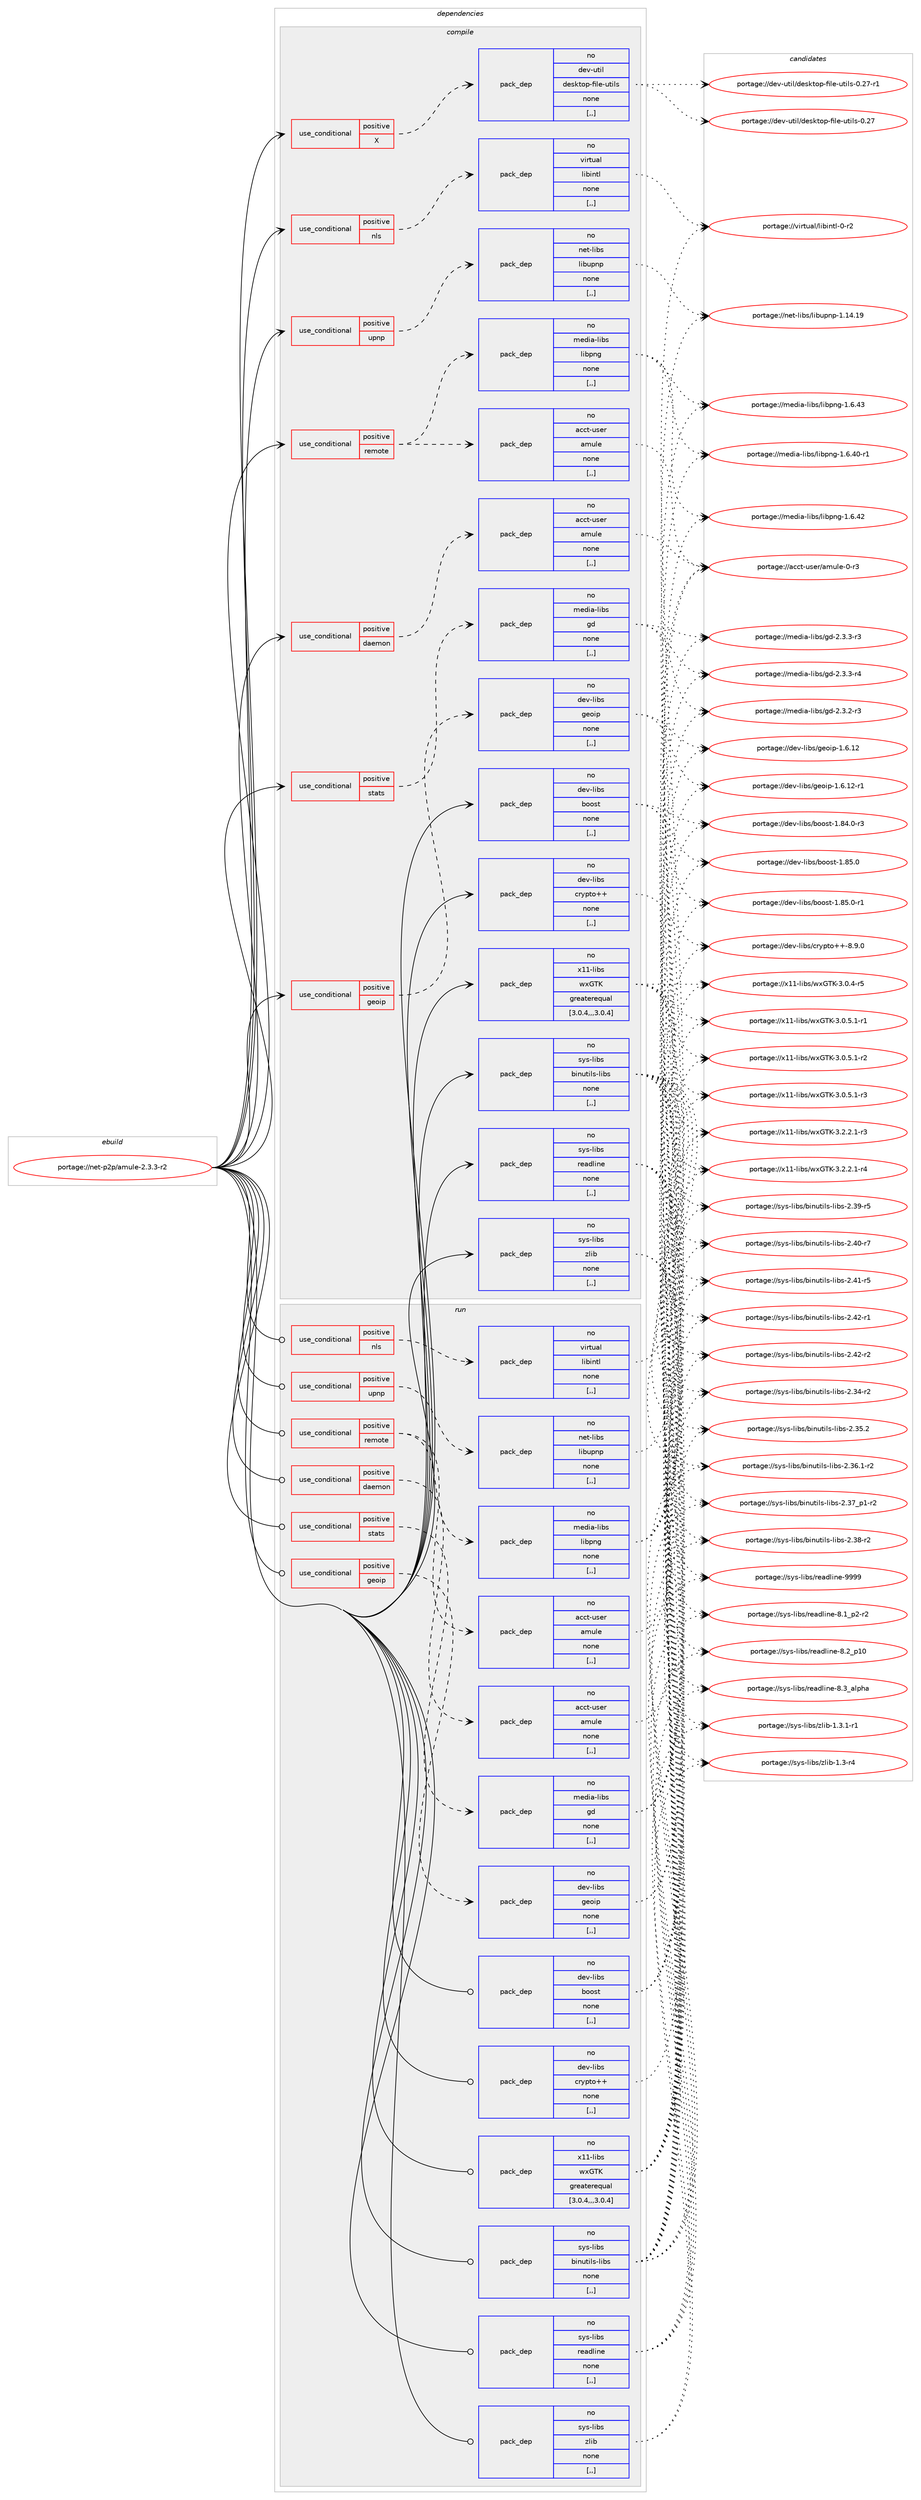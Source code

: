 digraph prolog {

# *************
# Graph options
# *************

newrank=true;
concentrate=true;
compound=true;
graph [rankdir=LR,fontname=Helvetica,fontsize=10,ranksep=1.5];#, ranksep=2.5, nodesep=0.2];
edge  [arrowhead=vee];
node  [fontname=Helvetica,fontsize=10];

# **********
# The ebuild
# **********

subgraph cluster_leftcol {
color=gray;
rank=same;
label=<<i>ebuild</i>>;
id [label="portage://net-p2p/amule-2.3.3-r2", color=red, width=4, href="../net-p2p/amule-2.3.3-r2.svg"];
}

# ****************
# The dependencies
# ****************

subgraph cluster_midcol {
color=gray;
label=<<i>dependencies</i>>;
subgraph cluster_compile {
fillcolor="#eeeeee";
style=filled;
label=<<i>compile</i>>;
subgraph cond97732 {
dependency371037 [label=<<TABLE BORDER="0" CELLBORDER="1" CELLSPACING="0" CELLPADDING="4"><TR><TD ROWSPAN="3" CELLPADDING="10">use_conditional</TD></TR><TR><TD>positive</TD></TR><TR><TD>X</TD></TR></TABLE>>, shape=none, color=red];
subgraph pack270622 {
dependency371038 [label=<<TABLE BORDER="0" CELLBORDER="1" CELLSPACING="0" CELLPADDING="4" WIDTH="220"><TR><TD ROWSPAN="6" CELLPADDING="30">pack_dep</TD></TR><TR><TD WIDTH="110">no</TD></TR><TR><TD>dev-util</TD></TR><TR><TD>desktop-file-utils</TD></TR><TR><TD>none</TD></TR><TR><TD>[,,]</TD></TR></TABLE>>, shape=none, color=blue];
}
dependency371037:e -> dependency371038:w [weight=20,style="dashed",arrowhead="vee"];
}
id:e -> dependency371037:w [weight=20,style="solid",arrowhead="vee"];
subgraph cond97733 {
dependency371039 [label=<<TABLE BORDER="0" CELLBORDER="1" CELLSPACING="0" CELLPADDING="4"><TR><TD ROWSPAN="3" CELLPADDING="10">use_conditional</TD></TR><TR><TD>positive</TD></TR><TR><TD>daemon</TD></TR></TABLE>>, shape=none, color=red];
subgraph pack270623 {
dependency371040 [label=<<TABLE BORDER="0" CELLBORDER="1" CELLSPACING="0" CELLPADDING="4" WIDTH="220"><TR><TD ROWSPAN="6" CELLPADDING="30">pack_dep</TD></TR><TR><TD WIDTH="110">no</TD></TR><TR><TD>acct-user</TD></TR><TR><TD>amule</TD></TR><TR><TD>none</TD></TR><TR><TD>[,,]</TD></TR></TABLE>>, shape=none, color=blue];
}
dependency371039:e -> dependency371040:w [weight=20,style="dashed",arrowhead="vee"];
}
id:e -> dependency371039:w [weight=20,style="solid",arrowhead="vee"];
subgraph cond97734 {
dependency371041 [label=<<TABLE BORDER="0" CELLBORDER="1" CELLSPACING="0" CELLPADDING="4"><TR><TD ROWSPAN="3" CELLPADDING="10">use_conditional</TD></TR><TR><TD>positive</TD></TR><TR><TD>geoip</TD></TR></TABLE>>, shape=none, color=red];
subgraph pack270624 {
dependency371042 [label=<<TABLE BORDER="0" CELLBORDER="1" CELLSPACING="0" CELLPADDING="4" WIDTH="220"><TR><TD ROWSPAN="6" CELLPADDING="30">pack_dep</TD></TR><TR><TD WIDTH="110">no</TD></TR><TR><TD>dev-libs</TD></TR><TR><TD>geoip</TD></TR><TR><TD>none</TD></TR><TR><TD>[,,]</TD></TR></TABLE>>, shape=none, color=blue];
}
dependency371041:e -> dependency371042:w [weight=20,style="dashed",arrowhead="vee"];
}
id:e -> dependency371041:w [weight=20,style="solid",arrowhead="vee"];
subgraph cond97735 {
dependency371043 [label=<<TABLE BORDER="0" CELLBORDER="1" CELLSPACING="0" CELLPADDING="4"><TR><TD ROWSPAN="3" CELLPADDING="10">use_conditional</TD></TR><TR><TD>positive</TD></TR><TR><TD>nls</TD></TR></TABLE>>, shape=none, color=red];
subgraph pack270625 {
dependency371044 [label=<<TABLE BORDER="0" CELLBORDER="1" CELLSPACING="0" CELLPADDING="4" WIDTH="220"><TR><TD ROWSPAN="6" CELLPADDING="30">pack_dep</TD></TR><TR><TD WIDTH="110">no</TD></TR><TR><TD>virtual</TD></TR><TR><TD>libintl</TD></TR><TR><TD>none</TD></TR><TR><TD>[,,]</TD></TR></TABLE>>, shape=none, color=blue];
}
dependency371043:e -> dependency371044:w [weight=20,style="dashed",arrowhead="vee"];
}
id:e -> dependency371043:w [weight=20,style="solid",arrowhead="vee"];
subgraph cond97736 {
dependency371045 [label=<<TABLE BORDER="0" CELLBORDER="1" CELLSPACING="0" CELLPADDING="4"><TR><TD ROWSPAN="3" CELLPADDING="10">use_conditional</TD></TR><TR><TD>positive</TD></TR><TR><TD>remote</TD></TR></TABLE>>, shape=none, color=red];
subgraph pack270626 {
dependency371046 [label=<<TABLE BORDER="0" CELLBORDER="1" CELLSPACING="0" CELLPADDING="4" WIDTH="220"><TR><TD ROWSPAN="6" CELLPADDING="30">pack_dep</TD></TR><TR><TD WIDTH="110">no</TD></TR><TR><TD>acct-user</TD></TR><TR><TD>amule</TD></TR><TR><TD>none</TD></TR><TR><TD>[,,]</TD></TR></TABLE>>, shape=none, color=blue];
}
dependency371045:e -> dependency371046:w [weight=20,style="dashed",arrowhead="vee"];
subgraph pack270627 {
dependency371047 [label=<<TABLE BORDER="0" CELLBORDER="1" CELLSPACING="0" CELLPADDING="4" WIDTH="220"><TR><TD ROWSPAN="6" CELLPADDING="30">pack_dep</TD></TR><TR><TD WIDTH="110">no</TD></TR><TR><TD>media-libs</TD></TR><TR><TD>libpng</TD></TR><TR><TD>none</TD></TR><TR><TD>[,,]</TD></TR></TABLE>>, shape=none, color=blue];
}
dependency371045:e -> dependency371047:w [weight=20,style="dashed",arrowhead="vee"];
}
id:e -> dependency371045:w [weight=20,style="solid",arrowhead="vee"];
subgraph cond97737 {
dependency371048 [label=<<TABLE BORDER="0" CELLBORDER="1" CELLSPACING="0" CELLPADDING="4"><TR><TD ROWSPAN="3" CELLPADDING="10">use_conditional</TD></TR><TR><TD>positive</TD></TR><TR><TD>stats</TD></TR></TABLE>>, shape=none, color=red];
subgraph pack270628 {
dependency371049 [label=<<TABLE BORDER="0" CELLBORDER="1" CELLSPACING="0" CELLPADDING="4" WIDTH="220"><TR><TD ROWSPAN="6" CELLPADDING="30">pack_dep</TD></TR><TR><TD WIDTH="110">no</TD></TR><TR><TD>media-libs</TD></TR><TR><TD>gd</TD></TR><TR><TD>none</TD></TR><TR><TD>[,,]</TD></TR></TABLE>>, shape=none, color=blue];
}
dependency371048:e -> dependency371049:w [weight=20,style="dashed",arrowhead="vee"];
}
id:e -> dependency371048:w [weight=20,style="solid",arrowhead="vee"];
subgraph cond97738 {
dependency371050 [label=<<TABLE BORDER="0" CELLBORDER="1" CELLSPACING="0" CELLPADDING="4"><TR><TD ROWSPAN="3" CELLPADDING="10">use_conditional</TD></TR><TR><TD>positive</TD></TR><TR><TD>upnp</TD></TR></TABLE>>, shape=none, color=red];
subgraph pack270629 {
dependency371051 [label=<<TABLE BORDER="0" CELLBORDER="1" CELLSPACING="0" CELLPADDING="4" WIDTH="220"><TR><TD ROWSPAN="6" CELLPADDING="30">pack_dep</TD></TR><TR><TD WIDTH="110">no</TD></TR><TR><TD>net-libs</TD></TR><TR><TD>libupnp</TD></TR><TR><TD>none</TD></TR><TR><TD>[,,]</TD></TR></TABLE>>, shape=none, color=blue];
}
dependency371050:e -> dependency371051:w [weight=20,style="dashed",arrowhead="vee"];
}
id:e -> dependency371050:w [weight=20,style="solid",arrowhead="vee"];
subgraph pack270630 {
dependency371052 [label=<<TABLE BORDER="0" CELLBORDER="1" CELLSPACING="0" CELLPADDING="4" WIDTH="220"><TR><TD ROWSPAN="6" CELLPADDING="30">pack_dep</TD></TR><TR><TD WIDTH="110">no</TD></TR><TR><TD>dev-libs</TD></TR><TR><TD>boost</TD></TR><TR><TD>none</TD></TR><TR><TD>[,,]</TD></TR></TABLE>>, shape=none, color=blue];
}
id:e -> dependency371052:w [weight=20,style="solid",arrowhead="vee"];
subgraph pack270631 {
dependency371053 [label=<<TABLE BORDER="0" CELLBORDER="1" CELLSPACING="0" CELLPADDING="4" WIDTH="220"><TR><TD ROWSPAN="6" CELLPADDING="30">pack_dep</TD></TR><TR><TD WIDTH="110">no</TD></TR><TR><TD>dev-libs</TD></TR><TR><TD>crypto++</TD></TR><TR><TD>none</TD></TR><TR><TD>[,,]</TD></TR></TABLE>>, shape=none, color=blue];
}
id:e -> dependency371053:w [weight=20,style="solid",arrowhead="vee"];
subgraph pack270632 {
dependency371054 [label=<<TABLE BORDER="0" CELLBORDER="1" CELLSPACING="0" CELLPADDING="4" WIDTH="220"><TR><TD ROWSPAN="6" CELLPADDING="30">pack_dep</TD></TR><TR><TD WIDTH="110">no</TD></TR><TR><TD>sys-libs</TD></TR><TR><TD>binutils-libs</TD></TR><TR><TD>none</TD></TR><TR><TD>[,,]</TD></TR></TABLE>>, shape=none, color=blue];
}
id:e -> dependency371054:w [weight=20,style="solid",arrowhead="vee"];
subgraph pack270633 {
dependency371055 [label=<<TABLE BORDER="0" CELLBORDER="1" CELLSPACING="0" CELLPADDING="4" WIDTH="220"><TR><TD ROWSPAN="6" CELLPADDING="30">pack_dep</TD></TR><TR><TD WIDTH="110">no</TD></TR><TR><TD>sys-libs</TD></TR><TR><TD>readline</TD></TR><TR><TD>none</TD></TR><TR><TD>[,,]</TD></TR></TABLE>>, shape=none, color=blue];
}
id:e -> dependency371055:w [weight=20,style="solid",arrowhead="vee"];
subgraph pack270634 {
dependency371056 [label=<<TABLE BORDER="0" CELLBORDER="1" CELLSPACING="0" CELLPADDING="4" WIDTH="220"><TR><TD ROWSPAN="6" CELLPADDING="30">pack_dep</TD></TR><TR><TD WIDTH="110">no</TD></TR><TR><TD>sys-libs</TD></TR><TR><TD>zlib</TD></TR><TR><TD>none</TD></TR><TR><TD>[,,]</TD></TR></TABLE>>, shape=none, color=blue];
}
id:e -> dependency371056:w [weight=20,style="solid",arrowhead="vee"];
subgraph pack270635 {
dependency371057 [label=<<TABLE BORDER="0" CELLBORDER="1" CELLSPACING="0" CELLPADDING="4" WIDTH="220"><TR><TD ROWSPAN="6" CELLPADDING="30">pack_dep</TD></TR><TR><TD WIDTH="110">no</TD></TR><TR><TD>x11-libs</TD></TR><TR><TD>wxGTK</TD></TR><TR><TD>greaterequal</TD></TR><TR><TD>[3.0.4,,,3.0.4]</TD></TR></TABLE>>, shape=none, color=blue];
}
id:e -> dependency371057:w [weight=20,style="solid",arrowhead="vee"];
}
subgraph cluster_compileandrun {
fillcolor="#eeeeee";
style=filled;
label=<<i>compile and run</i>>;
}
subgraph cluster_run {
fillcolor="#eeeeee";
style=filled;
label=<<i>run</i>>;
subgraph cond97739 {
dependency371058 [label=<<TABLE BORDER="0" CELLBORDER="1" CELLSPACING="0" CELLPADDING="4"><TR><TD ROWSPAN="3" CELLPADDING="10">use_conditional</TD></TR><TR><TD>positive</TD></TR><TR><TD>daemon</TD></TR></TABLE>>, shape=none, color=red];
subgraph pack270636 {
dependency371059 [label=<<TABLE BORDER="0" CELLBORDER="1" CELLSPACING="0" CELLPADDING="4" WIDTH="220"><TR><TD ROWSPAN="6" CELLPADDING="30">pack_dep</TD></TR><TR><TD WIDTH="110">no</TD></TR><TR><TD>acct-user</TD></TR><TR><TD>amule</TD></TR><TR><TD>none</TD></TR><TR><TD>[,,]</TD></TR></TABLE>>, shape=none, color=blue];
}
dependency371058:e -> dependency371059:w [weight=20,style="dashed",arrowhead="vee"];
}
id:e -> dependency371058:w [weight=20,style="solid",arrowhead="odot"];
subgraph cond97740 {
dependency371060 [label=<<TABLE BORDER="0" CELLBORDER="1" CELLSPACING="0" CELLPADDING="4"><TR><TD ROWSPAN="3" CELLPADDING="10">use_conditional</TD></TR><TR><TD>positive</TD></TR><TR><TD>geoip</TD></TR></TABLE>>, shape=none, color=red];
subgraph pack270637 {
dependency371061 [label=<<TABLE BORDER="0" CELLBORDER="1" CELLSPACING="0" CELLPADDING="4" WIDTH="220"><TR><TD ROWSPAN="6" CELLPADDING="30">pack_dep</TD></TR><TR><TD WIDTH="110">no</TD></TR><TR><TD>dev-libs</TD></TR><TR><TD>geoip</TD></TR><TR><TD>none</TD></TR><TR><TD>[,,]</TD></TR></TABLE>>, shape=none, color=blue];
}
dependency371060:e -> dependency371061:w [weight=20,style="dashed",arrowhead="vee"];
}
id:e -> dependency371060:w [weight=20,style="solid",arrowhead="odot"];
subgraph cond97741 {
dependency371062 [label=<<TABLE BORDER="0" CELLBORDER="1" CELLSPACING="0" CELLPADDING="4"><TR><TD ROWSPAN="3" CELLPADDING="10">use_conditional</TD></TR><TR><TD>positive</TD></TR><TR><TD>nls</TD></TR></TABLE>>, shape=none, color=red];
subgraph pack270638 {
dependency371063 [label=<<TABLE BORDER="0" CELLBORDER="1" CELLSPACING="0" CELLPADDING="4" WIDTH="220"><TR><TD ROWSPAN="6" CELLPADDING="30">pack_dep</TD></TR><TR><TD WIDTH="110">no</TD></TR><TR><TD>virtual</TD></TR><TR><TD>libintl</TD></TR><TR><TD>none</TD></TR><TR><TD>[,,]</TD></TR></TABLE>>, shape=none, color=blue];
}
dependency371062:e -> dependency371063:w [weight=20,style="dashed",arrowhead="vee"];
}
id:e -> dependency371062:w [weight=20,style="solid",arrowhead="odot"];
subgraph cond97742 {
dependency371064 [label=<<TABLE BORDER="0" CELLBORDER="1" CELLSPACING="0" CELLPADDING="4"><TR><TD ROWSPAN="3" CELLPADDING="10">use_conditional</TD></TR><TR><TD>positive</TD></TR><TR><TD>remote</TD></TR></TABLE>>, shape=none, color=red];
subgraph pack270639 {
dependency371065 [label=<<TABLE BORDER="0" CELLBORDER="1" CELLSPACING="0" CELLPADDING="4" WIDTH="220"><TR><TD ROWSPAN="6" CELLPADDING="30">pack_dep</TD></TR><TR><TD WIDTH="110">no</TD></TR><TR><TD>acct-user</TD></TR><TR><TD>amule</TD></TR><TR><TD>none</TD></TR><TR><TD>[,,]</TD></TR></TABLE>>, shape=none, color=blue];
}
dependency371064:e -> dependency371065:w [weight=20,style="dashed",arrowhead="vee"];
subgraph pack270640 {
dependency371066 [label=<<TABLE BORDER="0" CELLBORDER="1" CELLSPACING="0" CELLPADDING="4" WIDTH="220"><TR><TD ROWSPAN="6" CELLPADDING="30">pack_dep</TD></TR><TR><TD WIDTH="110">no</TD></TR><TR><TD>media-libs</TD></TR><TR><TD>libpng</TD></TR><TR><TD>none</TD></TR><TR><TD>[,,]</TD></TR></TABLE>>, shape=none, color=blue];
}
dependency371064:e -> dependency371066:w [weight=20,style="dashed",arrowhead="vee"];
}
id:e -> dependency371064:w [weight=20,style="solid",arrowhead="odot"];
subgraph cond97743 {
dependency371067 [label=<<TABLE BORDER="0" CELLBORDER="1" CELLSPACING="0" CELLPADDING="4"><TR><TD ROWSPAN="3" CELLPADDING="10">use_conditional</TD></TR><TR><TD>positive</TD></TR><TR><TD>stats</TD></TR></TABLE>>, shape=none, color=red];
subgraph pack270641 {
dependency371068 [label=<<TABLE BORDER="0" CELLBORDER="1" CELLSPACING="0" CELLPADDING="4" WIDTH="220"><TR><TD ROWSPAN="6" CELLPADDING="30">pack_dep</TD></TR><TR><TD WIDTH="110">no</TD></TR><TR><TD>media-libs</TD></TR><TR><TD>gd</TD></TR><TR><TD>none</TD></TR><TR><TD>[,,]</TD></TR></TABLE>>, shape=none, color=blue];
}
dependency371067:e -> dependency371068:w [weight=20,style="dashed",arrowhead="vee"];
}
id:e -> dependency371067:w [weight=20,style="solid",arrowhead="odot"];
subgraph cond97744 {
dependency371069 [label=<<TABLE BORDER="0" CELLBORDER="1" CELLSPACING="0" CELLPADDING="4"><TR><TD ROWSPAN="3" CELLPADDING="10">use_conditional</TD></TR><TR><TD>positive</TD></TR><TR><TD>upnp</TD></TR></TABLE>>, shape=none, color=red];
subgraph pack270642 {
dependency371070 [label=<<TABLE BORDER="0" CELLBORDER="1" CELLSPACING="0" CELLPADDING="4" WIDTH="220"><TR><TD ROWSPAN="6" CELLPADDING="30">pack_dep</TD></TR><TR><TD WIDTH="110">no</TD></TR><TR><TD>net-libs</TD></TR><TR><TD>libupnp</TD></TR><TR><TD>none</TD></TR><TR><TD>[,,]</TD></TR></TABLE>>, shape=none, color=blue];
}
dependency371069:e -> dependency371070:w [weight=20,style="dashed",arrowhead="vee"];
}
id:e -> dependency371069:w [weight=20,style="solid",arrowhead="odot"];
subgraph pack270643 {
dependency371071 [label=<<TABLE BORDER="0" CELLBORDER="1" CELLSPACING="0" CELLPADDING="4" WIDTH="220"><TR><TD ROWSPAN="6" CELLPADDING="30">pack_dep</TD></TR><TR><TD WIDTH="110">no</TD></TR><TR><TD>dev-libs</TD></TR><TR><TD>boost</TD></TR><TR><TD>none</TD></TR><TR><TD>[,,]</TD></TR></TABLE>>, shape=none, color=blue];
}
id:e -> dependency371071:w [weight=20,style="solid",arrowhead="odot"];
subgraph pack270644 {
dependency371072 [label=<<TABLE BORDER="0" CELLBORDER="1" CELLSPACING="0" CELLPADDING="4" WIDTH="220"><TR><TD ROWSPAN="6" CELLPADDING="30">pack_dep</TD></TR><TR><TD WIDTH="110">no</TD></TR><TR><TD>dev-libs</TD></TR><TR><TD>crypto++</TD></TR><TR><TD>none</TD></TR><TR><TD>[,,]</TD></TR></TABLE>>, shape=none, color=blue];
}
id:e -> dependency371072:w [weight=20,style="solid",arrowhead="odot"];
subgraph pack270645 {
dependency371073 [label=<<TABLE BORDER="0" CELLBORDER="1" CELLSPACING="0" CELLPADDING="4" WIDTH="220"><TR><TD ROWSPAN="6" CELLPADDING="30">pack_dep</TD></TR><TR><TD WIDTH="110">no</TD></TR><TR><TD>sys-libs</TD></TR><TR><TD>binutils-libs</TD></TR><TR><TD>none</TD></TR><TR><TD>[,,]</TD></TR></TABLE>>, shape=none, color=blue];
}
id:e -> dependency371073:w [weight=20,style="solid",arrowhead="odot"];
subgraph pack270646 {
dependency371074 [label=<<TABLE BORDER="0" CELLBORDER="1" CELLSPACING="0" CELLPADDING="4" WIDTH="220"><TR><TD ROWSPAN="6" CELLPADDING="30">pack_dep</TD></TR><TR><TD WIDTH="110">no</TD></TR><TR><TD>sys-libs</TD></TR><TR><TD>readline</TD></TR><TR><TD>none</TD></TR><TR><TD>[,,]</TD></TR></TABLE>>, shape=none, color=blue];
}
id:e -> dependency371074:w [weight=20,style="solid",arrowhead="odot"];
subgraph pack270647 {
dependency371075 [label=<<TABLE BORDER="0" CELLBORDER="1" CELLSPACING="0" CELLPADDING="4" WIDTH="220"><TR><TD ROWSPAN="6" CELLPADDING="30">pack_dep</TD></TR><TR><TD WIDTH="110">no</TD></TR><TR><TD>sys-libs</TD></TR><TR><TD>zlib</TD></TR><TR><TD>none</TD></TR><TR><TD>[,,]</TD></TR></TABLE>>, shape=none, color=blue];
}
id:e -> dependency371075:w [weight=20,style="solid",arrowhead="odot"];
subgraph pack270648 {
dependency371076 [label=<<TABLE BORDER="0" CELLBORDER="1" CELLSPACING="0" CELLPADDING="4" WIDTH="220"><TR><TD ROWSPAN="6" CELLPADDING="30">pack_dep</TD></TR><TR><TD WIDTH="110">no</TD></TR><TR><TD>x11-libs</TD></TR><TR><TD>wxGTK</TD></TR><TR><TD>greaterequal</TD></TR><TR><TD>[3.0.4,,,3.0.4]</TD></TR></TABLE>>, shape=none, color=blue];
}
id:e -> dependency371076:w [weight=20,style="solid",arrowhead="odot"];
}
}

# **************
# The candidates
# **************

subgraph cluster_choices {
rank=same;
color=gray;
label=<<i>candidates</i>>;

subgraph choice270622 {
color=black;
nodesep=1;
choice100101118451171161051084710010111510711611111245102105108101451171161051081154548465055 [label="portage://dev-util/desktop-file-utils-0.27", color=red, width=4,href="../dev-util/desktop-file-utils-0.27.svg"];
choice1001011184511711610510847100101115107116111112451021051081014511711610510811545484650554511449 [label="portage://dev-util/desktop-file-utils-0.27-r1", color=red, width=4,href="../dev-util/desktop-file-utils-0.27-r1.svg"];
dependency371038:e -> choice100101118451171161051084710010111510711611111245102105108101451171161051081154548465055:w [style=dotted,weight="100"];
dependency371038:e -> choice1001011184511711610510847100101115107116111112451021051081014511711610510811545484650554511449:w [style=dotted,weight="100"];
}
subgraph choice270623 {
color=black;
nodesep=1;
choice97999911645117115101114479710911710810145484511451 [label="portage://acct-user/amule-0-r3", color=red, width=4,href="../acct-user/amule-0-r3.svg"];
dependency371040:e -> choice97999911645117115101114479710911710810145484511451:w [style=dotted,weight="100"];
}
subgraph choice270624 {
color=black;
nodesep=1;
choice10010111845108105981154710310111110511245494654464950 [label="portage://dev-libs/geoip-1.6.12", color=red, width=4,href="../dev-libs/geoip-1.6.12.svg"];
choice100101118451081059811547103101111105112454946544649504511449 [label="portage://dev-libs/geoip-1.6.12-r1", color=red, width=4,href="../dev-libs/geoip-1.6.12-r1.svg"];
dependency371042:e -> choice10010111845108105981154710310111110511245494654464950:w [style=dotted,weight="100"];
dependency371042:e -> choice100101118451081059811547103101111105112454946544649504511449:w [style=dotted,weight="100"];
}
subgraph choice270625 {
color=black;
nodesep=1;
choice11810511411611797108471081059810511011610845484511450 [label="portage://virtual/libintl-0-r2", color=red, width=4,href="../virtual/libintl-0-r2.svg"];
dependency371044:e -> choice11810511411611797108471081059810511011610845484511450:w [style=dotted,weight="100"];
}
subgraph choice270626 {
color=black;
nodesep=1;
choice97999911645117115101114479710911710810145484511451 [label="portage://acct-user/amule-0-r3", color=red, width=4,href="../acct-user/amule-0-r3.svg"];
dependency371046:e -> choice97999911645117115101114479710911710810145484511451:w [style=dotted,weight="100"];
}
subgraph choice270627 {
color=black;
nodesep=1;
choice1091011001059745108105981154710810598112110103454946544652484511449 [label="portage://media-libs/libpng-1.6.40-r1", color=red, width=4,href="../media-libs/libpng-1.6.40-r1.svg"];
choice109101100105974510810598115471081059811211010345494654465250 [label="portage://media-libs/libpng-1.6.42", color=red, width=4,href="../media-libs/libpng-1.6.42.svg"];
choice109101100105974510810598115471081059811211010345494654465251 [label="portage://media-libs/libpng-1.6.43", color=red, width=4,href="../media-libs/libpng-1.6.43.svg"];
dependency371047:e -> choice1091011001059745108105981154710810598112110103454946544652484511449:w [style=dotted,weight="100"];
dependency371047:e -> choice109101100105974510810598115471081059811211010345494654465250:w [style=dotted,weight="100"];
dependency371047:e -> choice109101100105974510810598115471081059811211010345494654465251:w [style=dotted,weight="100"];
}
subgraph choice270628 {
color=black;
nodesep=1;
choice109101100105974510810598115471031004550465146504511451 [label="portage://media-libs/gd-2.3.2-r3", color=red, width=4,href="../media-libs/gd-2.3.2-r3.svg"];
choice109101100105974510810598115471031004550465146514511451 [label="portage://media-libs/gd-2.3.3-r3", color=red, width=4,href="../media-libs/gd-2.3.3-r3.svg"];
choice109101100105974510810598115471031004550465146514511452 [label="portage://media-libs/gd-2.3.3-r4", color=red, width=4,href="../media-libs/gd-2.3.3-r4.svg"];
dependency371049:e -> choice109101100105974510810598115471031004550465146504511451:w [style=dotted,weight="100"];
dependency371049:e -> choice109101100105974510810598115471031004550465146514511451:w [style=dotted,weight="100"];
dependency371049:e -> choice109101100105974510810598115471031004550465146514511452:w [style=dotted,weight="100"];
}
subgraph choice270629 {
color=black;
nodesep=1;
choice110101116451081059811547108105981171121101124549464952464957 [label="portage://net-libs/libupnp-1.14.19", color=red, width=4,href="../net-libs/libupnp-1.14.19.svg"];
dependency371051:e -> choice110101116451081059811547108105981171121101124549464952464957:w [style=dotted,weight="100"];
}
subgraph choice270630 {
color=black;
nodesep=1;
choice10010111845108105981154798111111115116454946565246484511451 [label="portage://dev-libs/boost-1.84.0-r3", color=red, width=4,href="../dev-libs/boost-1.84.0-r3.svg"];
choice1001011184510810598115479811111111511645494656534648 [label="portage://dev-libs/boost-1.85.0", color=red, width=4,href="../dev-libs/boost-1.85.0.svg"];
choice10010111845108105981154798111111115116454946565346484511449 [label="portage://dev-libs/boost-1.85.0-r1", color=red, width=4,href="../dev-libs/boost-1.85.0-r1.svg"];
dependency371052:e -> choice10010111845108105981154798111111115116454946565246484511451:w [style=dotted,weight="100"];
dependency371052:e -> choice1001011184510810598115479811111111511645494656534648:w [style=dotted,weight="100"];
dependency371052:e -> choice10010111845108105981154798111111115116454946565346484511449:w [style=dotted,weight="100"];
}
subgraph choice270631 {
color=black;
nodesep=1;
choice100101118451081059811547991141211121161114343455646574648 [label="portage://dev-libs/crypto++-8.9.0", color=red, width=4,href="../dev-libs/crypto++-8.9.0.svg"];
dependency371053:e -> choice100101118451081059811547991141211121161114343455646574648:w [style=dotted,weight="100"];
}
subgraph choice270632 {
color=black;
nodesep=1;
choice11512111545108105981154798105110117116105108115451081059811545504651524511450 [label="portage://sys-libs/binutils-libs-2.34-r2", color=red, width=4,href="../sys-libs/binutils-libs-2.34-r2.svg"];
choice11512111545108105981154798105110117116105108115451081059811545504651534650 [label="portage://sys-libs/binutils-libs-2.35.2", color=red, width=4,href="../sys-libs/binutils-libs-2.35.2.svg"];
choice115121115451081059811547981051101171161051081154510810598115455046515446494511450 [label="portage://sys-libs/binutils-libs-2.36.1-r2", color=red, width=4,href="../sys-libs/binutils-libs-2.36.1-r2.svg"];
choice115121115451081059811547981051101171161051081154510810598115455046515595112494511450 [label="portage://sys-libs/binutils-libs-2.37_p1-r2", color=red, width=4,href="../sys-libs/binutils-libs-2.37_p1-r2.svg"];
choice11512111545108105981154798105110117116105108115451081059811545504651564511450 [label="portage://sys-libs/binutils-libs-2.38-r2", color=red, width=4,href="../sys-libs/binutils-libs-2.38-r2.svg"];
choice11512111545108105981154798105110117116105108115451081059811545504651574511453 [label="portage://sys-libs/binutils-libs-2.39-r5", color=red, width=4,href="../sys-libs/binutils-libs-2.39-r5.svg"];
choice11512111545108105981154798105110117116105108115451081059811545504652484511455 [label="portage://sys-libs/binutils-libs-2.40-r7", color=red, width=4,href="../sys-libs/binutils-libs-2.40-r7.svg"];
choice11512111545108105981154798105110117116105108115451081059811545504652494511453 [label="portage://sys-libs/binutils-libs-2.41-r5", color=red, width=4,href="../sys-libs/binutils-libs-2.41-r5.svg"];
choice11512111545108105981154798105110117116105108115451081059811545504652504511449 [label="portage://sys-libs/binutils-libs-2.42-r1", color=red, width=4,href="../sys-libs/binutils-libs-2.42-r1.svg"];
choice11512111545108105981154798105110117116105108115451081059811545504652504511450 [label="portage://sys-libs/binutils-libs-2.42-r2", color=red, width=4,href="../sys-libs/binutils-libs-2.42-r2.svg"];
dependency371054:e -> choice11512111545108105981154798105110117116105108115451081059811545504651524511450:w [style=dotted,weight="100"];
dependency371054:e -> choice11512111545108105981154798105110117116105108115451081059811545504651534650:w [style=dotted,weight="100"];
dependency371054:e -> choice115121115451081059811547981051101171161051081154510810598115455046515446494511450:w [style=dotted,weight="100"];
dependency371054:e -> choice115121115451081059811547981051101171161051081154510810598115455046515595112494511450:w [style=dotted,weight="100"];
dependency371054:e -> choice11512111545108105981154798105110117116105108115451081059811545504651564511450:w [style=dotted,weight="100"];
dependency371054:e -> choice11512111545108105981154798105110117116105108115451081059811545504651574511453:w [style=dotted,weight="100"];
dependency371054:e -> choice11512111545108105981154798105110117116105108115451081059811545504652484511455:w [style=dotted,weight="100"];
dependency371054:e -> choice11512111545108105981154798105110117116105108115451081059811545504652494511453:w [style=dotted,weight="100"];
dependency371054:e -> choice11512111545108105981154798105110117116105108115451081059811545504652504511449:w [style=dotted,weight="100"];
dependency371054:e -> choice11512111545108105981154798105110117116105108115451081059811545504652504511450:w [style=dotted,weight="100"];
}
subgraph choice270633 {
color=black;
nodesep=1;
choice115121115451081059811547114101971001081051101014556464995112504511450 [label="portage://sys-libs/readline-8.1_p2-r2", color=red, width=4,href="../sys-libs/readline-8.1_p2-r2.svg"];
choice1151211154510810598115471141019710010810511010145564650951124948 [label="portage://sys-libs/readline-8.2_p10", color=red, width=4,href="../sys-libs/readline-8.2_p10.svg"];
choice1151211154510810598115471141019710010810511010145564651959710811210497 [label="portage://sys-libs/readline-8.3_alpha", color=red, width=4,href="../sys-libs/readline-8.3_alpha.svg"];
choice115121115451081059811547114101971001081051101014557575757 [label="portage://sys-libs/readline-9999", color=red, width=4,href="../sys-libs/readline-9999.svg"];
dependency371055:e -> choice115121115451081059811547114101971001081051101014556464995112504511450:w [style=dotted,weight="100"];
dependency371055:e -> choice1151211154510810598115471141019710010810511010145564650951124948:w [style=dotted,weight="100"];
dependency371055:e -> choice1151211154510810598115471141019710010810511010145564651959710811210497:w [style=dotted,weight="100"];
dependency371055:e -> choice115121115451081059811547114101971001081051101014557575757:w [style=dotted,weight="100"];
}
subgraph choice270634 {
color=black;
nodesep=1;
choice11512111545108105981154712210810598454946514511452 [label="portage://sys-libs/zlib-1.3-r4", color=red, width=4,href="../sys-libs/zlib-1.3-r4.svg"];
choice115121115451081059811547122108105984549465146494511449 [label="portage://sys-libs/zlib-1.3.1-r1", color=red, width=4,href="../sys-libs/zlib-1.3.1-r1.svg"];
dependency371056:e -> choice11512111545108105981154712210810598454946514511452:w [style=dotted,weight="100"];
dependency371056:e -> choice115121115451081059811547122108105984549465146494511449:w [style=dotted,weight="100"];
}
subgraph choice270635 {
color=black;
nodesep=1;
choice12049494510810598115471191207184754551464846524511453 [label="portage://x11-libs/wxGTK-3.0.4-r5", color=red, width=4,href="../x11-libs/wxGTK-3.0.4-r5.svg"];
choice120494945108105981154711912071847545514648465346494511449 [label="portage://x11-libs/wxGTK-3.0.5.1-r1", color=red, width=4,href="../x11-libs/wxGTK-3.0.5.1-r1.svg"];
choice120494945108105981154711912071847545514648465346494511450 [label="portage://x11-libs/wxGTK-3.0.5.1-r2", color=red, width=4,href="../x11-libs/wxGTK-3.0.5.1-r2.svg"];
choice120494945108105981154711912071847545514648465346494511451 [label="portage://x11-libs/wxGTK-3.0.5.1-r3", color=red, width=4,href="../x11-libs/wxGTK-3.0.5.1-r3.svg"];
choice120494945108105981154711912071847545514650465046494511451 [label="portage://x11-libs/wxGTK-3.2.2.1-r3", color=red, width=4,href="../x11-libs/wxGTK-3.2.2.1-r3.svg"];
choice120494945108105981154711912071847545514650465046494511452 [label="portage://x11-libs/wxGTK-3.2.2.1-r4", color=red, width=4,href="../x11-libs/wxGTK-3.2.2.1-r4.svg"];
dependency371057:e -> choice12049494510810598115471191207184754551464846524511453:w [style=dotted,weight="100"];
dependency371057:e -> choice120494945108105981154711912071847545514648465346494511449:w [style=dotted,weight="100"];
dependency371057:e -> choice120494945108105981154711912071847545514648465346494511450:w [style=dotted,weight="100"];
dependency371057:e -> choice120494945108105981154711912071847545514648465346494511451:w [style=dotted,weight="100"];
dependency371057:e -> choice120494945108105981154711912071847545514650465046494511451:w [style=dotted,weight="100"];
dependency371057:e -> choice120494945108105981154711912071847545514650465046494511452:w [style=dotted,weight="100"];
}
subgraph choice270636 {
color=black;
nodesep=1;
choice97999911645117115101114479710911710810145484511451 [label="portage://acct-user/amule-0-r3", color=red, width=4,href="../acct-user/amule-0-r3.svg"];
dependency371059:e -> choice97999911645117115101114479710911710810145484511451:w [style=dotted,weight="100"];
}
subgraph choice270637 {
color=black;
nodesep=1;
choice10010111845108105981154710310111110511245494654464950 [label="portage://dev-libs/geoip-1.6.12", color=red, width=4,href="../dev-libs/geoip-1.6.12.svg"];
choice100101118451081059811547103101111105112454946544649504511449 [label="portage://dev-libs/geoip-1.6.12-r1", color=red, width=4,href="../dev-libs/geoip-1.6.12-r1.svg"];
dependency371061:e -> choice10010111845108105981154710310111110511245494654464950:w [style=dotted,weight="100"];
dependency371061:e -> choice100101118451081059811547103101111105112454946544649504511449:w [style=dotted,weight="100"];
}
subgraph choice270638 {
color=black;
nodesep=1;
choice11810511411611797108471081059810511011610845484511450 [label="portage://virtual/libintl-0-r2", color=red, width=4,href="../virtual/libintl-0-r2.svg"];
dependency371063:e -> choice11810511411611797108471081059810511011610845484511450:w [style=dotted,weight="100"];
}
subgraph choice270639 {
color=black;
nodesep=1;
choice97999911645117115101114479710911710810145484511451 [label="portage://acct-user/amule-0-r3", color=red, width=4,href="../acct-user/amule-0-r3.svg"];
dependency371065:e -> choice97999911645117115101114479710911710810145484511451:w [style=dotted,weight="100"];
}
subgraph choice270640 {
color=black;
nodesep=1;
choice1091011001059745108105981154710810598112110103454946544652484511449 [label="portage://media-libs/libpng-1.6.40-r1", color=red, width=4,href="../media-libs/libpng-1.6.40-r1.svg"];
choice109101100105974510810598115471081059811211010345494654465250 [label="portage://media-libs/libpng-1.6.42", color=red, width=4,href="../media-libs/libpng-1.6.42.svg"];
choice109101100105974510810598115471081059811211010345494654465251 [label="portage://media-libs/libpng-1.6.43", color=red, width=4,href="../media-libs/libpng-1.6.43.svg"];
dependency371066:e -> choice1091011001059745108105981154710810598112110103454946544652484511449:w [style=dotted,weight="100"];
dependency371066:e -> choice109101100105974510810598115471081059811211010345494654465250:w [style=dotted,weight="100"];
dependency371066:e -> choice109101100105974510810598115471081059811211010345494654465251:w [style=dotted,weight="100"];
}
subgraph choice270641 {
color=black;
nodesep=1;
choice109101100105974510810598115471031004550465146504511451 [label="portage://media-libs/gd-2.3.2-r3", color=red, width=4,href="../media-libs/gd-2.3.2-r3.svg"];
choice109101100105974510810598115471031004550465146514511451 [label="portage://media-libs/gd-2.3.3-r3", color=red, width=4,href="../media-libs/gd-2.3.3-r3.svg"];
choice109101100105974510810598115471031004550465146514511452 [label="portage://media-libs/gd-2.3.3-r4", color=red, width=4,href="../media-libs/gd-2.3.3-r4.svg"];
dependency371068:e -> choice109101100105974510810598115471031004550465146504511451:w [style=dotted,weight="100"];
dependency371068:e -> choice109101100105974510810598115471031004550465146514511451:w [style=dotted,weight="100"];
dependency371068:e -> choice109101100105974510810598115471031004550465146514511452:w [style=dotted,weight="100"];
}
subgraph choice270642 {
color=black;
nodesep=1;
choice110101116451081059811547108105981171121101124549464952464957 [label="portage://net-libs/libupnp-1.14.19", color=red, width=4,href="../net-libs/libupnp-1.14.19.svg"];
dependency371070:e -> choice110101116451081059811547108105981171121101124549464952464957:w [style=dotted,weight="100"];
}
subgraph choice270643 {
color=black;
nodesep=1;
choice10010111845108105981154798111111115116454946565246484511451 [label="portage://dev-libs/boost-1.84.0-r3", color=red, width=4,href="../dev-libs/boost-1.84.0-r3.svg"];
choice1001011184510810598115479811111111511645494656534648 [label="portage://dev-libs/boost-1.85.0", color=red, width=4,href="../dev-libs/boost-1.85.0.svg"];
choice10010111845108105981154798111111115116454946565346484511449 [label="portage://dev-libs/boost-1.85.0-r1", color=red, width=4,href="../dev-libs/boost-1.85.0-r1.svg"];
dependency371071:e -> choice10010111845108105981154798111111115116454946565246484511451:w [style=dotted,weight="100"];
dependency371071:e -> choice1001011184510810598115479811111111511645494656534648:w [style=dotted,weight="100"];
dependency371071:e -> choice10010111845108105981154798111111115116454946565346484511449:w [style=dotted,weight="100"];
}
subgraph choice270644 {
color=black;
nodesep=1;
choice100101118451081059811547991141211121161114343455646574648 [label="portage://dev-libs/crypto++-8.9.0", color=red, width=4,href="../dev-libs/crypto++-8.9.0.svg"];
dependency371072:e -> choice100101118451081059811547991141211121161114343455646574648:w [style=dotted,weight="100"];
}
subgraph choice270645 {
color=black;
nodesep=1;
choice11512111545108105981154798105110117116105108115451081059811545504651524511450 [label="portage://sys-libs/binutils-libs-2.34-r2", color=red, width=4,href="../sys-libs/binutils-libs-2.34-r2.svg"];
choice11512111545108105981154798105110117116105108115451081059811545504651534650 [label="portage://sys-libs/binutils-libs-2.35.2", color=red, width=4,href="../sys-libs/binutils-libs-2.35.2.svg"];
choice115121115451081059811547981051101171161051081154510810598115455046515446494511450 [label="portage://sys-libs/binutils-libs-2.36.1-r2", color=red, width=4,href="../sys-libs/binutils-libs-2.36.1-r2.svg"];
choice115121115451081059811547981051101171161051081154510810598115455046515595112494511450 [label="portage://sys-libs/binutils-libs-2.37_p1-r2", color=red, width=4,href="../sys-libs/binutils-libs-2.37_p1-r2.svg"];
choice11512111545108105981154798105110117116105108115451081059811545504651564511450 [label="portage://sys-libs/binutils-libs-2.38-r2", color=red, width=4,href="../sys-libs/binutils-libs-2.38-r2.svg"];
choice11512111545108105981154798105110117116105108115451081059811545504651574511453 [label="portage://sys-libs/binutils-libs-2.39-r5", color=red, width=4,href="../sys-libs/binutils-libs-2.39-r5.svg"];
choice11512111545108105981154798105110117116105108115451081059811545504652484511455 [label="portage://sys-libs/binutils-libs-2.40-r7", color=red, width=4,href="../sys-libs/binutils-libs-2.40-r7.svg"];
choice11512111545108105981154798105110117116105108115451081059811545504652494511453 [label="portage://sys-libs/binutils-libs-2.41-r5", color=red, width=4,href="../sys-libs/binutils-libs-2.41-r5.svg"];
choice11512111545108105981154798105110117116105108115451081059811545504652504511449 [label="portage://sys-libs/binutils-libs-2.42-r1", color=red, width=4,href="../sys-libs/binutils-libs-2.42-r1.svg"];
choice11512111545108105981154798105110117116105108115451081059811545504652504511450 [label="portage://sys-libs/binutils-libs-2.42-r2", color=red, width=4,href="../sys-libs/binutils-libs-2.42-r2.svg"];
dependency371073:e -> choice11512111545108105981154798105110117116105108115451081059811545504651524511450:w [style=dotted,weight="100"];
dependency371073:e -> choice11512111545108105981154798105110117116105108115451081059811545504651534650:w [style=dotted,weight="100"];
dependency371073:e -> choice115121115451081059811547981051101171161051081154510810598115455046515446494511450:w [style=dotted,weight="100"];
dependency371073:e -> choice115121115451081059811547981051101171161051081154510810598115455046515595112494511450:w [style=dotted,weight="100"];
dependency371073:e -> choice11512111545108105981154798105110117116105108115451081059811545504651564511450:w [style=dotted,weight="100"];
dependency371073:e -> choice11512111545108105981154798105110117116105108115451081059811545504651574511453:w [style=dotted,weight="100"];
dependency371073:e -> choice11512111545108105981154798105110117116105108115451081059811545504652484511455:w [style=dotted,weight="100"];
dependency371073:e -> choice11512111545108105981154798105110117116105108115451081059811545504652494511453:w [style=dotted,weight="100"];
dependency371073:e -> choice11512111545108105981154798105110117116105108115451081059811545504652504511449:w [style=dotted,weight="100"];
dependency371073:e -> choice11512111545108105981154798105110117116105108115451081059811545504652504511450:w [style=dotted,weight="100"];
}
subgraph choice270646 {
color=black;
nodesep=1;
choice115121115451081059811547114101971001081051101014556464995112504511450 [label="portage://sys-libs/readline-8.1_p2-r2", color=red, width=4,href="../sys-libs/readline-8.1_p2-r2.svg"];
choice1151211154510810598115471141019710010810511010145564650951124948 [label="portage://sys-libs/readline-8.2_p10", color=red, width=4,href="../sys-libs/readline-8.2_p10.svg"];
choice1151211154510810598115471141019710010810511010145564651959710811210497 [label="portage://sys-libs/readline-8.3_alpha", color=red, width=4,href="../sys-libs/readline-8.3_alpha.svg"];
choice115121115451081059811547114101971001081051101014557575757 [label="portage://sys-libs/readline-9999", color=red, width=4,href="../sys-libs/readline-9999.svg"];
dependency371074:e -> choice115121115451081059811547114101971001081051101014556464995112504511450:w [style=dotted,weight="100"];
dependency371074:e -> choice1151211154510810598115471141019710010810511010145564650951124948:w [style=dotted,weight="100"];
dependency371074:e -> choice1151211154510810598115471141019710010810511010145564651959710811210497:w [style=dotted,weight="100"];
dependency371074:e -> choice115121115451081059811547114101971001081051101014557575757:w [style=dotted,weight="100"];
}
subgraph choice270647 {
color=black;
nodesep=1;
choice11512111545108105981154712210810598454946514511452 [label="portage://sys-libs/zlib-1.3-r4", color=red, width=4,href="../sys-libs/zlib-1.3-r4.svg"];
choice115121115451081059811547122108105984549465146494511449 [label="portage://sys-libs/zlib-1.3.1-r1", color=red, width=4,href="../sys-libs/zlib-1.3.1-r1.svg"];
dependency371075:e -> choice11512111545108105981154712210810598454946514511452:w [style=dotted,weight="100"];
dependency371075:e -> choice115121115451081059811547122108105984549465146494511449:w [style=dotted,weight="100"];
}
subgraph choice270648 {
color=black;
nodesep=1;
choice12049494510810598115471191207184754551464846524511453 [label="portage://x11-libs/wxGTK-3.0.4-r5", color=red, width=4,href="../x11-libs/wxGTK-3.0.4-r5.svg"];
choice120494945108105981154711912071847545514648465346494511449 [label="portage://x11-libs/wxGTK-3.0.5.1-r1", color=red, width=4,href="../x11-libs/wxGTK-3.0.5.1-r1.svg"];
choice120494945108105981154711912071847545514648465346494511450 [label="portage://x11-libs/wxGTK-3.0.5.1-r2", color=red, width=4,href="../x11-libs/wxGTK-3.0.5.1-r2.svg"];
choice120494945108105981154711912071847545514648465346494511451 [label="portage://x11-libs/wxGTK-3.0.5.1-r3", color=red, width=4,href="../x11-libs/wxGTK-3.0.5.1-r3.svg"];
choice120494945108105981154711912071847545514650465046494511451 [label="portage://x11-libs/wxGTK-3.2.2.1-r3", color=red, width=4,href="../x11-libs/wxGTK-3.2.2.1-r3.svg"];
choice120494945108105981154711912071847545514650465046494511452 [label="portage://x11-libs/wxGTK-3.2.2.1-r4", color=red, width=4,href="../x11-libs/wxGTK-3.2.2.1-r4.svg"];
dependency371076:e -> choice12049494510810598115471191207184754551464846524511453:w [style=dotted,weight="100"];
dependency371076:e -> choice120494945108105981154711912071847545514648465346494511449:w [style=dotted,weight="100"];
dependency371076:e -> choice120494945108105981154711912071847545514648465346494511450:w [style=dotted,weight="100"];
dependency371076:e -> choice120494945108105981154711912071847545514648465346494511451:w [style=dotted,weight="100"];
dependency371076:e -> choice120494945108105981154711912071847545514650465046494511451:w [style=dotted,weight="100"];
dependency371076:e -> choice120494945108105981154711912071847545514650465046494511452:w [style=dotted,weight="100"];
}
}

}
